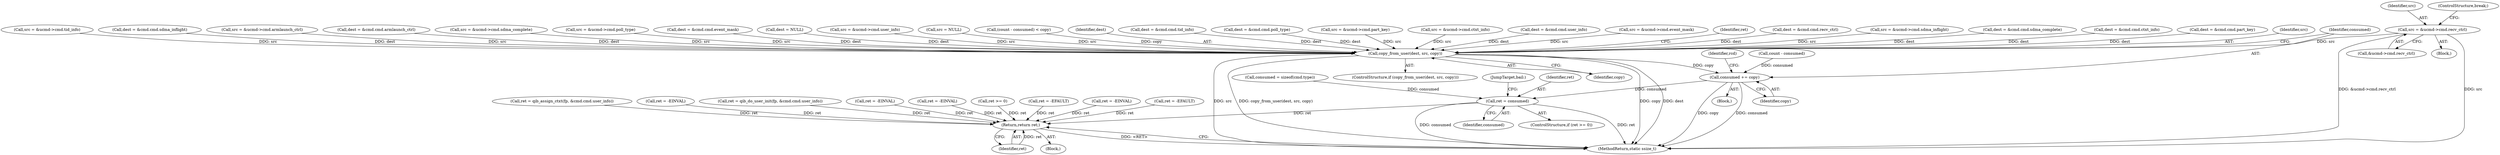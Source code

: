 digraph "0_linux_e6bd18f57aad1a2d1ef40e646d03ed0f2515c9e3_2@pointer" {
"1000222" [label="(Call,src = &ucmd->cmd.recv_ctrl)"];
"1000474" [label="(Call,copy_from_user(dest, src, copy))"];
"1000484" [label="(Call,consumed += copy)"];
"1000719" [label="(Call,ret = consumed)"];
"1000723" [label="(Return,return ret;)"];
"1000512" [label="(Call,ret = qib_assign_ctxt(fp, &cmd.cmd.user_info))"];
"1000188" [label="(Call,dest = &cmd.cmd.user_info)"];
"1000721" [label="(Identifier,consumed)"];
"1000196" [label="(Call,src = &ucmd->cmd.user_info)"];
"1000224" [label="(Call,&ucmd->cmd.recv_ctrl)"];
"1000486" [label="(Identifier,copy)"];
"1000315" [label="(Call,src = NULL)"];
"1000462" [label="(Call,(count - consumed) < copy)"];
"1000475" [label="(Identifier,dest)"];
"1000267" [label="(Call,dest = &cmd.cmd.tid_info)"];
"1000473" [label="(ControlStructure,if (copy_from_user(dest, src, copy)))"];
"1000177" [label="(Block,)"];
"1000223" [label="(Identifier,src)"];
"1000331" [label="(Call,dest = &cmd.cmd.poll_type)"];
"1000167" [label="(Call,consumed = sizeof(cmd.type))"];
"1000137" [label="(Call,ret = -EINVAL)"];
"1000222" [label="(Call,src = &ucmd->cmd.recv_ctrl)"];
"1000301" [label="(Call,src = &ucmd->cmd.part_key)"];
"1000248" [label="(Call,src = &ucmd->cmd.ctxt_info)"];
"1000527" [label="(Call,ret = qib_do_user_init(fp, &cmd.cmd.user_info))"];
"1000485" [label="(Identifier,consumed)"];
"1000443" [label="(Call,src = &ucmd->cmd.event_mask)"];
"1000453" [label="(Call,ret = -EINVAL)"];
"1000719" [label="(Call,ret = consumed)"];
"1000474" [label="(Call,copy_from_user(dest, src, copy))"];
"1000480" [label="(Identifier,ret)"];
"1000468" [label="(Call,ret = -EINVAL)"];
"1000716" [label="(Call,ret >= 0)"];
"1000479" [label="(Call,ret = -EFAULT)"];
"1000722" [label="(JumpTarget,bail:)"];
"1000214" [label="(Call,dest = &cmd.cmd.recv_ctrl)"];
"1000391" [label="(Call,src = &ucmd->cmd.sdma_inflight)"];
"1000477" [label="(Identifier,copy)"];
"1000230" [label="(ControlStructure,break;)"];
"1000409" [label="(Call,dest = &cmd.cmd.sdma_complete)"];
"1000460" [label="(Block,)"];
"1000488" [label="(Identifier,rcd)"];
"1000501" [label="(Call,ret = -EINVAL)"];
"1000240" [label="(Call,dest = &cmd.cmd.ctxt_info)"];
"1000724" [label="(Identifier,ret)"];
"1000162" [label="(Call,ret = -EFAULT)"];
"1000293" [label="(Call,dest = &cmd.cmd.part_key)"];
"1000725" [label="(MethodReturn,static ssize_t)"];
"1000476" [label="(Identifier,src)"];
"1000106" [label="(Block,)"];
"1000275" [label="(Call,src = &ucmd->cmd.tid_info)"];
"1000723" [label="(Return,return ret;)"];
"1000383" [label="(Call,dest = &cmd.cmd.sdma_inflight)"];
"1000365" [label="(Call,src = &ucmd->cmd.armlaunch_ctrl)"];
"1000463" [label="(Call,count - consumed)"];
"1000715" [label="(ControlStructure,if (ret >= 0))"];
"1000357" [label="(Call,dest = &cmd.cmd.armlaunch_ctrl)"];
"1000417" [label="(Call,src = &ucmd->cmd.sdma_complete)"];
"1000339" [label="(Call,src = &ucmd->cmd.poll_type)"];
"1000484" [label="(Call,consumed += copy)"];
"1000435" [label="(Call,dest = &cmd.cmd.event_mask)"];
"1000318" [label="(Call,dest = NULL)"];
"1000720" [label="(Identifier,ret)"];
"1000222" -> "1000177"  [label="AST: "];
"1000222" -> "1000224"  [label="CFG: "];
"1000223" -> "1000222"  [label="AST: "];
"1000224" -> "1000222"  [label="AST: "];
"1000230" -> "1000222"  [label="CFG: "];
"1000222" -> "1000725"  [label="DDG: src"];
"1000222" -> "1000725"  [label="DDG: &ucmd->cmd.recv_ctrl"];
"1000222" -> "1000474"  [label="DDG: src"];
"1000474" -> "1000473"  [label="AST: "];
"1000474" -> "1000477"  [label="CFG: "];
"1000475" -> "1000474"  [label="AST: "];
"1000476" -> "1000474"  [label="AST: "];
"1000477" -> "1000474"  [label="AST: "];
"1000480" -> "1000474"  [label="CFG: "];
"1000485" -> "1000474"  [label="CFG: "];
"1000474" -> "1000725"  [label="DDG: src"];
"1000474" -> "1000725"  [label="DDG: copy_from_user(dest, src, copy)"];
"1000474" -> "1000725"  [label="DDG: copy"];
"1000474" -> "1000725"  [label="DDG: dest"];
"1000435" -> "1000474"  [label="DDG: dest"];
"1000293" -> "1000474"  [label="DDG: dest"];
"1000383" -> "1000474"  [label="DDG: dest"];
"1000357" -> "1000474"  [label="DDG: dest"];
"1000409" -> "1000474"  [label="DDG: dest"];
"1000214" -> "1000474"  [label="DDG: dest"];
"1000240" -> "1000474"  [label="DDG: dest"];
"1000318" -> "1000474"  [label="DDG: dest"];
"1000188" -> "1000474"  [label="DDG: dest"];
"1000331" -> "1000474"  [label="DDG: dest"];
"1000267" -> "1000474"  [label="DDG: dest"];
"1000391" -> "1000474"  [label="DDG: src"];
"1000315" -> "1000474"  [label="DDG: src"];
"1000301" -> "1000474"  [label="DDG: src"];
"1000196" -> "1000474"  [label="DDG: src"];
"1000339" -> "1000474"  [label="DDG: src"];
"1000365" -> "1000474"  [label="DDG: src"];
"1000417" -> "1000474"  [label="DDG: src"];
"1000275" -> "1000474"  [label="DDG: src"];
"1000443" -> "1000474"  [label="DDG: src"];
"1000248" -> "1000474"  [label="DDG: src"];
"1000462" -> "1000474"  [label="DDG: copy"];
"1000474" -> "1000484"  [label="DDG: copy"];
"1000484" -> "1000460"  [label="AST: "];
"1000484" -> "1000486"  [label="CFG: "];
"1000485" -> "1000484"  [label="AST: "];
"1000486" -> "1000484"  [label="AST: "];
"1000488" -> "1000484"  [label="CFG: "];
"1000484" -> "1000725"  [label="DDG: copy"];
"1000484" -> "1000725"  [label="DDG: consumed"];
"1000463" -> "1000484"  [label="DDG: consumed"];
"1000484" -> "1000719"  [label="DDG: consumed"];
"1000719" -> "1000715"  [label="AST: "];
"1000719" -> "1000721"  [label="CFG: "];
"1000720" -> "1000719"  [label="AST: "];
"1000721" -> "1000719"  [label="AST: "];
"1000722" -> "1000719"  [label="CFG: "];
"1000719" -> "1000725"  [label="DDG: consumed"];
"1000719" -> "1000725"  [label="DDG: ret"];
"1000167" -> "1000719"  [label="DDG: consumed"];
"1000719" -> "1000723"  [label="DDG: ret"];
"1000723" -> "1000106"  [label="AST: "];
"1000723" -> "1000724"  [label="CFG: "];
"1000724" -> "1000723"  [label="AST: "];
"1000725" -> "1000723"  [label="CFG: "];
"1000723" -> "1000725"  [label="DDG: <RET>"];
"1000724" -> "1000723"  [label="DDG: ret"];
"1000512" -> "1000723"  [label="DDG: ret"];
"1000527" -> "1000723"  [label="DDG: ret"];
"1000716" -> "1000723"  [label="DDG: ret"];
"1000479" -> "1000723"  [label="DDG: ret"];
"1000137" -> "1000723"  [label="DDG: ret"];
"1000501" -> "1000723"  [label="DDG: ret"];
"1000468" -> "1000723"  [label="DDG: ret"];
"1000162" -> "1000723"  [label="DDG: ret"];
"1000453" -> "1000723"  [label="DDG: ret"];
}
